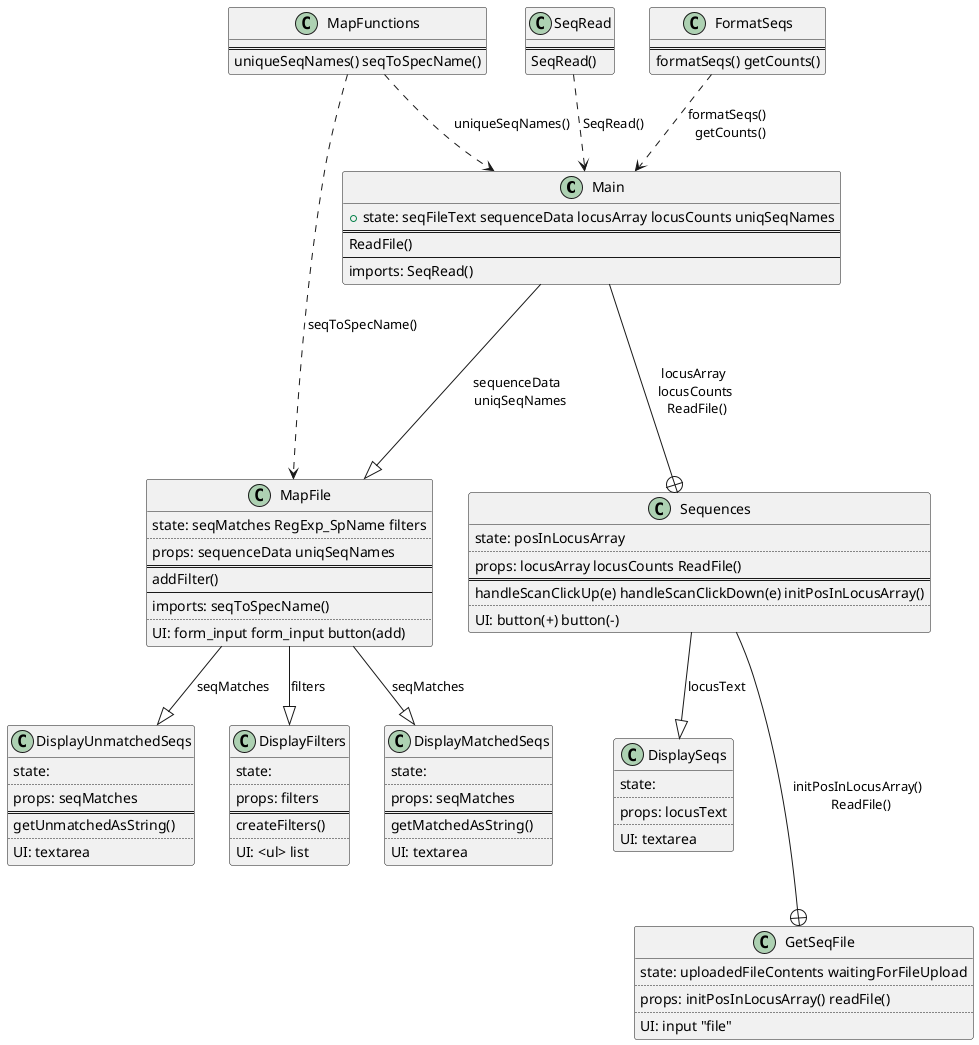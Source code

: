 @startuml

class Main {
	+ state: seqFileText sequenceData locusArray locusCounts uniqSeqNames
	==
	ReadFile()
	--
	imports: SeqRead()
}

class SeqRead {
	==
	SeqRead()
	}

class Sequences {
	state: posInLocusArray
	..
	props: locusArray locusCounts ReadFile()
	==
	handleScanClickUp(e) handleScanClickDown(e) initPosInLocusArray()
	..
	UI: button(+) button(-)	
	}

class MapFile {
	state: seqMatches RegExp_SpName filters
	..
	props: sequenceData uniqSeqNames
	==
	addFilter()
	--
	imports: seqToSpecName()
	..
	UI: form_input form_input button(add)		
}

class GetSeqFile {
	state: uploadedFileContents waitingForFileUpload
	..
	props: initPosInLocusArray() readFile()
	..
	UI: input "file"		
		}

class DisplaySeqs {
	state:
	..
	props: locusText
	..
	UI: textarea		
}

class DisplayUnmatchedSeqs {
	state:
	..
	props: seqMatches
	==
	getUnmatchedAsString()
	..
	UI: textarea		
}

class DisplayFilters {
	state:
	..
	props: filters
	==
	createFilters()
	..
	UI: <ul> list		
}

class DisplayMatchedSeqs {
	state:
	..
	props: seqMatches
	==
	getMatchedAsString()		
	..
	UI: textarea
}
			

class FormatSeqs {
	==
	formatSeqs() getCounts()
}
			
class MapFunctions {
	==
	uniqueSeqNames() seqToSpecName()
}	
	
Main ---+ Sequences : locusArray \n locusCounts \n ReadFile()
Main ---|> MapFile : sequenceData \n uniqSeqNames
Sequences ---+ GetSeqFile : initPosInLocusArray() \n ReadFile()
Sequences --|> DisplaySeqs : locusText
MapFile --|> DisplayUnmatchedSeqs : seqMatches
MapFile --|> DisplayMatchedSeqs : seqMatches
MapFile --|> DisplayFilters : filters	
SeqRead ..> Main : SeqRead()
FormatSeqs ..> Main : formatSeqs() \n getCounts()
MapFunctions ..> Main : uniqueSeqNames()
MapFunctions ..> MapFile : seqToSpecName()		
@enduml
